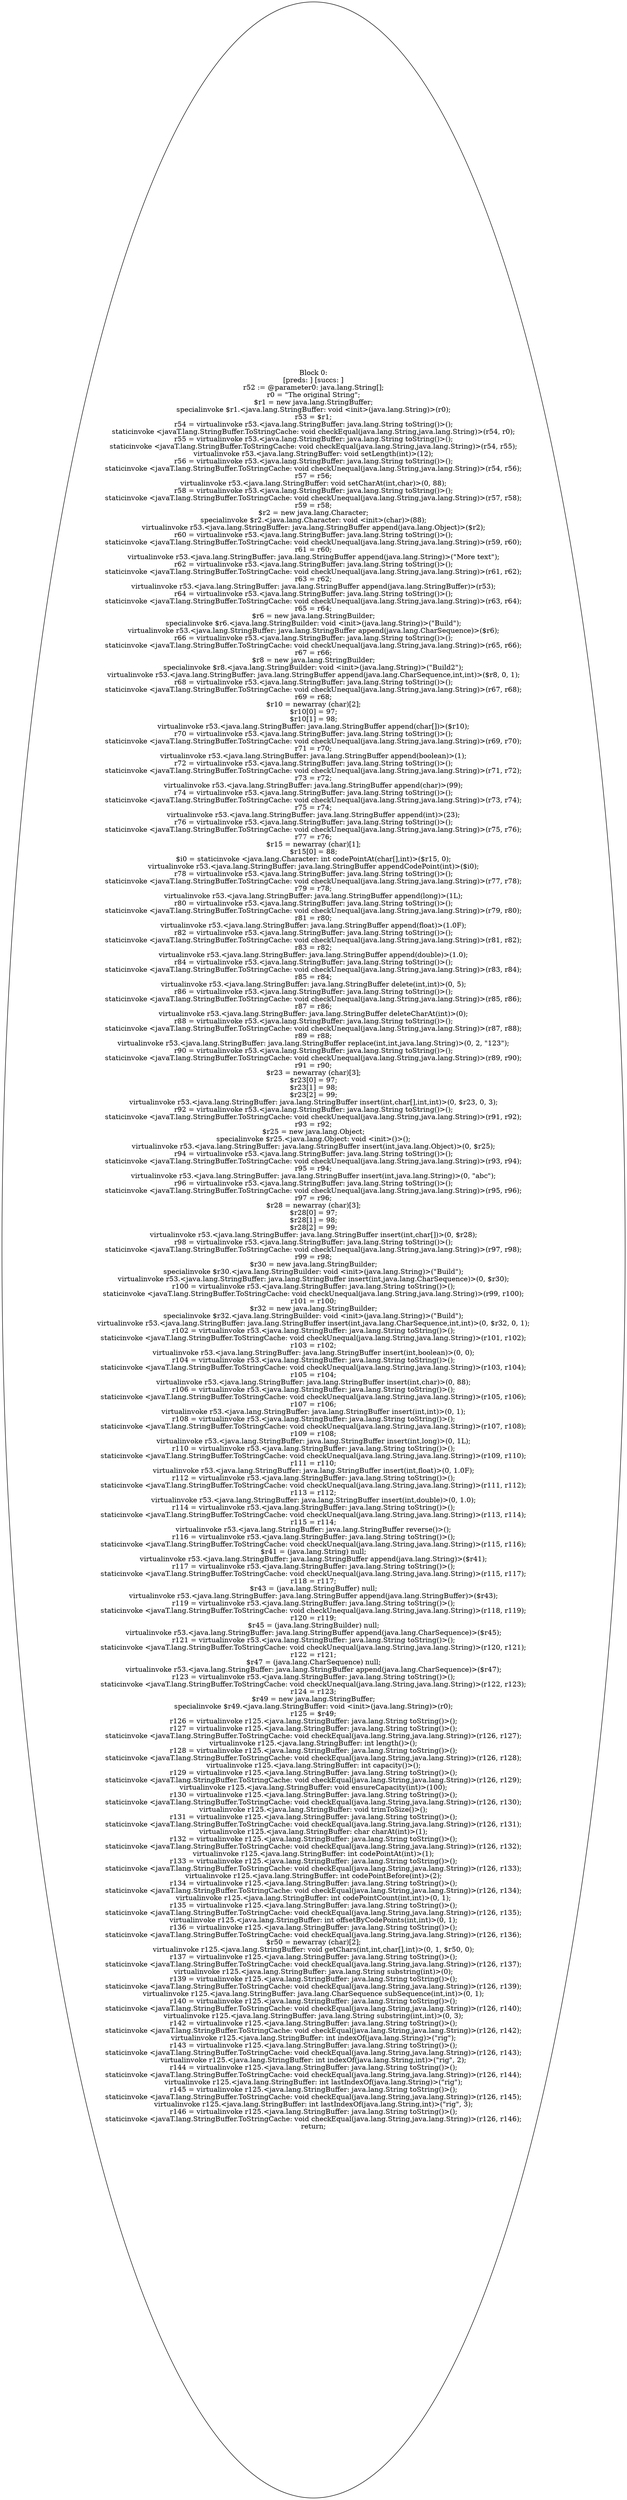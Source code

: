 digraph "unitGraph" {
    "Block 0:
[preds: ] [succs: ]
r52 := @parameter0: java.lang.String[];
r0 = \"The original String\";
$r1 = new java.lang.StringBuffer;
specialinvoke $r1.<java.lang.StringBuffer: void <init>(java.lang.String)>(r0);
r53 = $r1;
r54 = virtualinvoke r53.<java.lang.StringBuffer: java.lang.String toString()>();
staticinvoke <javaT.lang.StringBuffer.ToStringCache: void checkEqual(java.lang.String,java.lang.String)>(r54, r0);
r55 = virtualinvoke r53.<java.lang.StringBuffer: java.lang.String toString()>();
staticinvoke <javaT.lang.StringBuffer.ToStringCache: void checkEqual(java.lang.String,java.lang.String)>(r54, r55);
virtualinvoke r53.<java.lang.StringBuffer: void setLength(int)>(12);
r56 = virtualinvoke r53.<java.lang.StringBuffer: java.lang.String toString()>();
staticinvoke <javaT.lang.StringBuffer.ToStringCache: void checkUnequal(java.lang.String,java.lang.String)>(r54, r56);
r57 = r56;
virtualinvoke r53.<java.lang.StringBuffer: void setCharAt(int,char)>(0, 88);
r58 = virtualinvoke r53.<java.lang.StringBuffer: java.lang.String toString()>();
staticinvoke <javaT.lang.StringBuffer.ToStringCache: void checkUnequal(java.lang.String,java.lang.String)>(r57, r58);
r59 = r58;
$r2 = new java.lang.Character;
specialinvoke $r2.<java.lang.Character: void <init>(char)>(88);
virtualinvoke r53.<java.lang.StringBuffer: java.lang.StringBuffer append(java.lang.Object)>($r2);
r60 = virtualinvoke r53.<java.lang.StringBuffer: java.lang.String toString()>();
staticinvoke <javaT.lang.StringBuffer.ToStringCache: void checkUnequal(java.lang.String,java.lang.String)>(r59, r60);
r61 = r60;
virtualinvoke r53.<java.lang.StringBuffer: java.lang.StringBuffer append(java.lang.String)>(\"More text\");
r62 = virtualinvoke r53.<java.lang.StringBuffer: java.lang.String toString()>();
staticinvoke <javaT.lang.StringBuffer.ToStringCache: void checkUnequal(java.lang.String,java.lang.String)>(r61, r62);
r63 = r62;
virtualinvoke r53.<java.lang.StringBuffer: java.lang.StringBuffer append(java.lang.StringBuffer)>(r53);
r64 = virtualinvoke r53.<java.lang.StringBuffer: java.lang.String toString()>();
staticinvoke <javaT.lang.StringBuffer.ToStringCache: void checkUnequal(java.lang.String,java.lang.String)>(r63, r64);
r65 = r64;
$r6 = new java.lang.StringBuilder;
specialinvoke $r6.<java.lang.StringBuilder: void <init>(java.lang.String)>(\"Build\");
virtualinvoke r53.<java.lang.StringBuffer: java.lang.StringBuffer append(java.lang.CharSequence)>($r6);
r66 = virtualinvoke r53.<java.lang.StringBuffer: java.lang.String toString()>();
staticinvoke <javaT.lang.StringBuffer.ToStringCache: void checkUnequal(java.lang.String,java.lang.String)>(r65, r66);
r67 = r66;
$r8 = new java.lang.StringBuilder;
specialinvoke $r8.<java.lang.StringBuilder: void <init>(java.lang.String)>(\"Build2\");
virtualinvoke r53.<java.lang.StringBuffer: java.lang.StringBuffer append(java.lang.CharSequence,int,int)>($r8, 0, 1);
r68 = virtualinvoke r53.<java.lang.StringBuffer: java.lang.String toString()>();
staticinvoke <javaT.lang.StringBuffer.ToStringCache: void checkUnequal(java.lang.String,java.lang.String)>(r67, r68);
r69 = r68;
$r10 = newarray (char)[2];
$r10[0] = 97;
$r10[1] = 98;
virtualinvoke r53.<java.lang.StringBuffer: java.lang.StringBuffer append(char[])>($r10);
r70 = virtualinvoke r53.<java.lang.StringBuffer: java.lang.String toString()>();
staticinvoke <javaT.lang.StringBuffer.ToStringCache: void checkUnequal(java.lang.String,java.lang.String)>(r69, r70);
r71 = r70;
virtualinvoke r53.<java.lang.StringBuffer: java.lang.StringBuffer append(boolean)>(1);
r72 = virtualinvoke r53.<java.lang.StringBuffer: java.lang.String toString()>();
staticinvoke <javaT.lang.StringBuffer.ToStringCache: void checkUnequal(java.lang.String,java.lang.String)>(r71, r72);
r73 = r72;
virtualinvoke r53.<java.lang.StringBuffer: java.lang.StringBuffer append(char)>(99);
r74 = virtualinvoke r53.<java.lang.StringBuffer: java.lang.String toString()>();
staticinvoke <javaT.lang.StringBuffer.ToStringCache: void checkUnequal(java.lang.String,java.lang.String)>(r73, r74);
r75 = r74;
virtualinvoke r53.<java.lang.StringBuffer: java.lang.StringBuffer append(int)>(23);
r76 = virtualinvoke r53.<java.lang.StringBuffer: java.lang.String toString()>();
staticinvoke <javaT.lang.StringBuffer.ToStringCache: void checkUnequal(java.lang.String,java.lang.String)>(r75, r76);
r77 = r76;
$r15 = newarray (char)[1];
$r15[0] = 88;
$i0 = staticinvoke <java.lang.Character: int codePointAt(char[],int)>($r15, 0);
virtualinvoke r53.<java.lang.StringBuffer: java.lang.StringBuffer appendCodePoint(int)>($i0);
r78 = virtualinvoke r53.<java.lang.StringBuffer: java.lang.String toString()>();
staticinvoke <javaT.lang.StringBuffer.ToStringCache: void checkUnequal(java.lang.String,java.lang.String)>(r77, r78);
r79 = r78;
virtualinvoke r53.<java.lang.StringBuffer: java.lang.StringBuffer append(long)>(1L);
r80 = virtualinvoke r53.<java.lang.StringBuffer: java.lang.String toString()>();
staticinvoke <javaT.lang.StringBuffer.ToStringCache: void checkUnequal(java.lang.String,java.lang.String)>(r79, r80);
r81 = r80;
virtualinvoke r53.<java.lang.StringBuffer: java.lang.StringBuffer append(float)>(1.0F);
r82 = virtualinvoke r53.<java.lang.StringBuffer: java.lang.String toString()>();
staticinvoke <javaT.lang.StringBuffer.ToStringCache: void checkUnequal(java.lang.String,java.lang.String)>(r81, r82);
r83 = r82;
virtualinvoke r53.<java.lang.StringBuffer: java.lang.StringBuffer append(double)>(1.0);
r84 = virtualinvoke r53.<java.lang.StringBuffer: java.lang.String toString()>();
staticinvoke <javaT.lang.StringBuffer.ToStringCache: void checkUnequal(java.lang.String,java.lang.String)>(r83, r84);
r85 = r84;
virtualinvoke r53.<java.lang.StringBuffer: java.lang.StringBuffer delete(int,int)>(0, 5);
r86 = virtualinvoke r53.<java.lang.StringBuffer: java.lang.String toString()>();
staticinvoke <javaT.lang.StringBuffer.ToStringCache: void checkUnequal(java.lang.String,java.lang.String)>(r85, r86);
r87 = r86;
virtualinvoke r53.<java.lang.StringBuffer: java.lang.StringBuffer deleteCharAt(int)>(0);
r88 = virtualinvoke r53.<java.lang.StringBuffer: java.lang.String toString()>();
staticinvoke <javaT.lang.StringBuffer.ToStringCache: void checkUnequal(java.lang.String,java.lang.String)>(r87, r88);
r89 = r88;
virtualinvoke r53.<java.lang.StringBuffer: java.lang.StringBuffer replace(int,int,java.lang.String)>(0, 2, \"123\");
r90 = virtualinvoke r53.<java.lang.StringBuffer: java.lang.String toString()>();
staticinvoke <javaT.lang.StringBuffer.ToStringCache: void checkUnequal(java.lang.String,java.lang.String)>(r89, r90);
r91 = r90;
$r23 = newarray (char)[3];
$r23[0] = 97;
$r23[1] = 98;
$r23[2] = 99;
virtualinvoke r53.<java.lang.StringBuffer: java.lang.StringBuffer insert(int,char[],int,int)>(0, $r23, 0, 3);
r92 = virtualinvoke r53.<java.lang.StringBuffer: java.lang.String toString()>();
staticinvoke <javaT.lang.StringBuffer.ToStringCache: void checkUnequal(java.lang.String,java.lang.String)>(r91, r92);
r93 = r92;
$r25 = new java.lang.Object;
specialinvoke $r25.<java.lang.Object: void <init>()>();
virtualinvoke r53.<java.lang.StringBuffer: java.lang.StringBuffer insert(int,java.lang.Object)>(0, $r25);
r94 = virtualinvoke r53.<java.lang.StringBuffer: java.lang.String toString()>();
staticinvoke <javaT.lang.StringBuffer.ToStringCache: void checkUnequal(java.lang.String,java.lang.String)>(r93, r94);
r95 = r94;
virtualinvoke r53.<java.lang.StringBuffer: java.lang.StringBuffer insert(int,java.lang.String)>(0, \"abc\");
r96 = virtualinvoke r53.<java.lang.StringBuffer: java.lang.String toString()>();
staticinvoke <javaT.lang.StringBuffer.ToStringCache: void checkUnequal(java.lang.String,java.lang.String)>(r95, r96);
r97 = r96;
$r28 = newarray (char)[3];
$r28[0] = 97;
$r28[1] = 98;
$r28[2] = 99;
virtualinvoke r53.<java.lang.StringBuffer: java.lang.StringBuffer insert(int,char[])>(0, $r28);
r98 = virtualinvoke r53.<java.lang.StringBuffer: java.lang.String toString()>();
staticinvoke <javaT.lang.StringBuffer.ToStringCache: void checkUnequal(java.lang.String,java.lang.String)>(r97, r98);
r99 = r98;
$r30 = new java.lang.StringBuilder;
specialinvoke $r30.<java.lang.StringBuilder: void <init>(java.lang.String)>(\"Build\");
virtualinvoke r53.<java.lang.StringBuffer: java.lang.StringBuffer insert(int,java.lang.CharSequence)>(0, $r30);
r100 = virtualinvoke r53.<java.lang.StringBuffer: java.lang.String toString()>();
staticinvoke <javaT.lang.StringBuffer.ToStringCache: void checkUnequal(java.lang.String,java.lang.String)>(r99, r100);
r101 = r100;
$r32 = new java.lang.StringBuilder;
specialinvoke $r32.<java.lang.StringBuilder: void <init>(java.lang.String)>(\"Build\");
virtualinvoke r53.<java.lang.StringBuffer: java.lang.StringBuffer insert(int,java.lang.CharSequence,int,int)>(0, $r32, 0, 1);
r102 = virtualinvoke r53.<java.lang.StringBuffer: java.lang.String toString()>();
staticinvoke <javaT.lang.StringBuffer.ToStringCache: void checkUnequal(java.lang.String,java.lang.String)>(r101, r102);
r103 = r102;
virtualinvoke r53.<java.lang.StringBuffer: java.lang.StringBuffer insert(int,boolean)>(0, 0);
r104 = virtualinvoke r53.<java.lang.StringBuffer: java.lang.String toString()>();
staticinvoke <javaT.lang.StringBuffer.ToStringCache: void checkUnequal(java.lang.String,java.lang.String)>(r103, r104);
r105 = r104;
virtualinvoke r53.<java.lang.StringBuffer: java.lang.StringBuffer insert(int,char)>(0, 88);
r106 = virtualinvoke r53.<java.lang.StringBuffer: java.lang.String toString()>();
staticinvoke <javaT.lang.StringBuffer.ToStringCache: void checkUnequal(java.lang.String,java.lang.String)>(r105, r106);
r107 = r106;
virtualinvoke r53.<java.lang.StringBuffer: java.lang.StringBuffer insert(int,int)>(0, 1);
r108 = virtualinvoke r53.<java.lang.StringBuffer: java.lang.String toString()>();
staticinvoke <javaT.lang.StringBuffer.ToStringCache: void checkUnequal(java.lang.String,java.lang.String)>(r107, r108);
r109 = r108;
virtualinvoke r53.<java.lang.StringBuffer: java.lang.StringBuffer insert(int,long)>(0, 1L);
r110 = virtualinvoke r53.<java.lang.StringBuffer: java.lang.String toString()>();
staticinvoke <javaT.lang.StringBuffer.ToStringCache: void checkUnequal(java.lang.String,java.lang.String)>(r109, r110);
r111 = r110;
virtualinvoke r53.<java.lang.StringBuffer: java.lang.StringBuffer insert(int,float)>(0, 1.0F);
r112 = virtualinvoke r53.<java.lang.StringBuffer: java.lang.String toString()>();
staticinvoke <javaT.lang.StringBuffer.ToStringCache: void checkUnequal(java.lang.String,java.lang.String)>(r111, r112);
r113 = r112;
virtualinvoke r53.<java.lang.StringBuffer: java.lang.StringBuffer insert(int,double)>(0, 1.0);
r114 = virtualinvoke r53.<java.lang.StringBuffer: java.lang.String toString()>();
staticinvoke <javaT.lang.StringBuffer.ToStringCache: void checkUnequal(java.lang.String,java.lang.String)>(r113, r114);
r115 = r114;
virtualinvoke r53.<java.lang.StringBuffer: java.lang.StringBuffer reverse()>();
r116 = virtualinvoke r53.<java.lang.StringBuffer: java.lang.String toString()>();
staticinvoke <javaT.lang.StringBuffer.ToStringCache: void checkUnequal(java.lang.String,java.lang.String)>(r115, r116);
$r41 = (java.lang.String) null;
virtualinvoke r53.<java.lang.StringBuffer: java.lang.StringBuffer append(java.lang.String)>($r41);
r117 = virtualinvoke r53.<java.lang.StringBuffer: java.lang.String toString()>();
staticinvoke <javaT.lang.StringBuffer.ToStringCache: void checkUnequal(java.lang.String,java.lang.String)>(r115, r117);
r118 = r117;
$r43 = (java.lang.StringBuffer) null;
virtualinvoke r53.<java.lang.StringBuffer: java.lang.StringBuffer append(java.lang.StringBuffer)>($r43);
r119 = virtualinvoke r53.<java.lang.StringBuffer: java.lang.String toString()>();
staticinvoke <javaT.lang.StringBuffer.ToStringCache: void checkUnequal(java.lang.String,java.lang.String)>(r118, r119);
r120 = r119;
$r45 = (java.lang.StringBuilder) null;
virtualinvoke r53.<java.lang.StringBuffer: java.lang.StringBuffer append(java.lang.CharSequence)>($r45);
r121 = virtualinvoke r53.<java.lang.StringBuffer: java.lang.String toString()>();
staticinvoke <javaT.lang.StringBuffer.ToStringCache: void checkUnequal(java.lang.String,java.lang.String)>(r120, r121);
r122 = r121;
$r47 = (java.lang.CharSequence) null;
virtualinvoke r53.<java.lang.StringBuffer: java.lang.StringBuffer append(java.lang.CharSequence)>($r47);
r123 = virtualinvoke r53.<java.lang.StringBuffer: java.lang.String toString()>();
staticinvoke <javaT.lang.StringBuffer.ToStringCache: void checkUnequal(java.lang.String,java.lang.String)>(r122, r123);
r124 = r123;
$r49 = new java.lang.StringBuffer;
specialinvoke $r49.<java.lang.StringBuffer: void <init>(java.lang.String)>(r0);
r125 = $r49;
r126 = virtualinvoke r125.<java.lang.StringBuffer: java.lang.String toString()>();
r127 = virtualinvoke r125.<java.lang.StringBuffer: java.lang.String toString()>();
staticinvoke <javaT.lang.StringBuffer.ToStringCache: void checkEqual(java.lang.String,java.lang.String)>(r126, r127);
virtualinvoke r125.<java.lang.StringBuffer: int length()>();
r128 = virtualinvoke r125.<java.lang.StringBuffer: java.lang.String toString()>();
staticinvoke <javaT.lang.StringBuffer.ToStringCache: void checkEqual(java.lang.String,java.lang.String)>(r126, r128);
virtualinvoke r125.<java.lang.StringBuffer: int capacity()>();
r129 = virtualinvoke r125.<java.lang.StringBuffer: java.lang.String toString()>();
staticinvoke <javaT.lang.StringBuffer.ToStringCache: void checkEqual(java.lang.String,java.lang.String)>(r126, r129);
virtualinvoke r125.<java.lang.StringBuffer: void ensureCapacity(int)>(100);
r130 = virtualinvoke r125.<java.lang.StringBuffer: java.lang.String toString()>();
staticinvoke <javaT.lang.StringBuffer.ToStringCache: void checkEqual(java.lang.String,java.lang.String)>(r126, r130);
virtualinvoke r125.<java.lang.StringBuffer: void trimToSize()>();
r131 = virtualinvoke r125.<java.lang.StringBuffer: java.lang.String toString()>();
staticinvoke <javaT.lang.StringBuffer.ToStringCache: void checkEqual(java.lang.String,java.lang.String)>(r126, r131);
virtualinvoke r125.<java.lang.StringBuffer: char charAt(int)>(1);
r132 = virtualinvoke r125.<java.lang.StringBuffer: java.lang.String toString()>();
staticinvoke <javaT.lang.StringBuffer.ToStringCache: void checkEqual(java.lang.String,java.lang.String)>(r126, r132);
virtualinvoke r125.<java.lang.StringBuffer: int codePointAt(int)>(1);
r133 = virtualinvoke r125.<java.lang.StringBuffer: java.lang.String toString()>();
staticinvoke <javaT.lang.StringBuffer.ToStringCache: void checkEqual(java.lang.String,java.lang.String)>(r126, r133);
virtualinvoke r125.<java.lang.StringBuffer: int codePointBefore(int)>(2);
r134 = virtualinvoke r125.<java.lang.StringBuffer: java.lang.String toString()>();
staticinvoke <javaT.lang.StringBuffer.ToStringCache: void checkEqual(java.lang.String,java.lang.String)>(r126, r134);
virtualinvoke r125.<java.lang.StringBuffer: int codePointCount(int,int)>(0, 1);
r135 = virtualinvoke r125.<java.lang.StringBuffer: java.lang.String toString()>();
staticinvoke <javaT.lang.StringBuffer.ToStringCache: void checkEqual(java.lang.String,java.lang.String)>(r126, r135);
virtualinvoke r125.<java.lang.StringBuffer: int offsetByCodePoints(int,int)>(0, 1);
r136 = virtualinvoke r125.<java.lang.StringBuffer: java.lang.String toString()>();
staticinvoke <javaT.lang.StringBuffer.ToStringCache: void checkEqual(java.lang.String,java.lang.String)>(r126, r136);
$r50 = newarray (char)[2];
virtualinvoke r125.<java.lang.StringBuffer: void getChars(int,int,char[],int)>(0, 1, $r50, 0);
r137 = virtualinvoke r125.<java.lang.StringBuffer: java.lang.String toString()>();
staticinvoke <javaT.lang.StringBuffer.ToStringCache: void checkEqual(java.lang.String,java.lang.String)>(r126, r137);
virtualinvoke r125.<java.lang.StringBuffer: java.lang.String substring(int)>(0);
r139 = virtualinvoke r125.<java.lang.StringBuffer: java.lang.String toString()>();
staticinvoke <javaT.lang.StringBuffer.ToStringCache: void checkEqual(java.lang.String,java.lang.String)>(r126, r139);
virtualinvoke r125.<java.lang.StringBuffer: java.lang.CharSequence subSequence(int,int)>(0, 1);
r140 = virtualinvoke r125.<java.lang.StringBuffer: java.lang.String toString()>();
staticinvoke <javaT.lang.StringBuffer.ToStringCache: void checkEqual(java.lang.String,java.lang.String)>(r126, r140);
virtualinvoke r125.<java.lang.StringBuffer: java.lang.String substring(int,int)>(0, 3);
r142 = virtualinvoke r125.<java.lang.StringBuffer: java.lang.String toString()>();
staticinvoke <javaT.lang.StringBuffer.ToStringCache: void checkEqual(java.lang.String,java.lang.String)>(r126, r142);
virtualinvoke r125.<java.lang.StringBuffer: int indexOf(java.lang.String)>(\"rig\");
r143 = virtualinvoke r125.<java.lang.StringBuffer: java.lang.String toString()>();
staticinvoke <javaT.lang.StringBuffer.ToStringCache: void checkEqual(java.lang.String,java.lang.String)>(r126, r143);
virtualinvoke r125.<java.lang.StringBuffer: int indexOf(java.lang.String,int)>(\"rig\", 2);
r144 = virtualinvoke r125.<java.lang.StringBuffer: java.lang.String toString()>();
staticinvoke <javaT.lang.StringBuffer.ToStringCache: void checkEqual(java.lang.String,java.lang.String)>(r126, r144);
virtualinvoke r125.<java.lang.StringBuffer: int lastIndexOf(java.lang.String)>(\"rig\");
r145 = virtualinvoke r125.<java.lang.StringBuffer: java.lang.String toString()>();
staticinvoke <javaT.lang.StringBuffer.ToStringCache: void checkEqual(java.lang.String,java.lang.String)>(r126, r145);
virtualinvoke r125.<java.lang.StringBuffer: int lastIndexOf(java.lang.String,int)>(\"rig\", 3);
r146 = virtualinvoke r125.<java.lang.StringBuffer: java.lang.String toString()>();
staticinvoke <javaT.lang.StringBuffer.ToStringCache: void checkEqual(java.lang.String,java.lang.String)>(r126, r146);
return;
"
}

